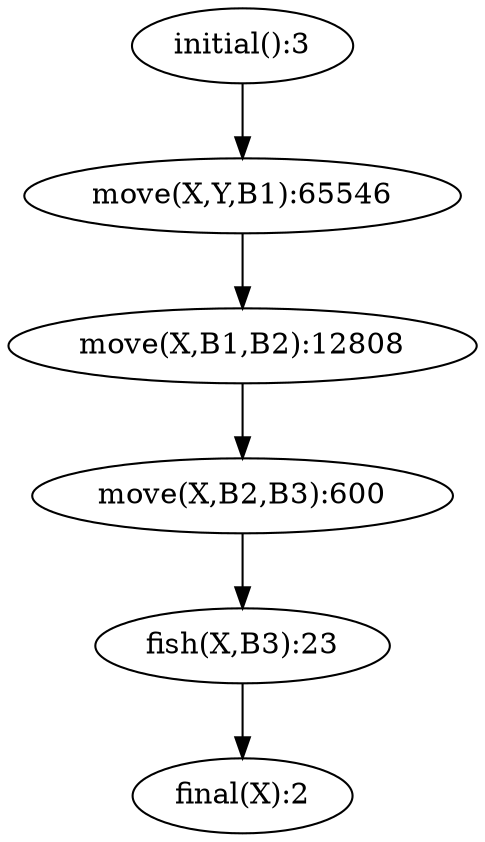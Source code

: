 digraph G { 
  "initial():3" -> "move(X,Y,B1):65546";
  "fish(X,B3):23" -> "final(X):2";
  "move(X,B2,B3):600" -> "fish(X,B3):23";
  "move(X,B1,B2):12808" -> "move(X,B2,B3):600";
  "move(X,Y,B1):65546" -> "move(X,B1,B2):12808";
}